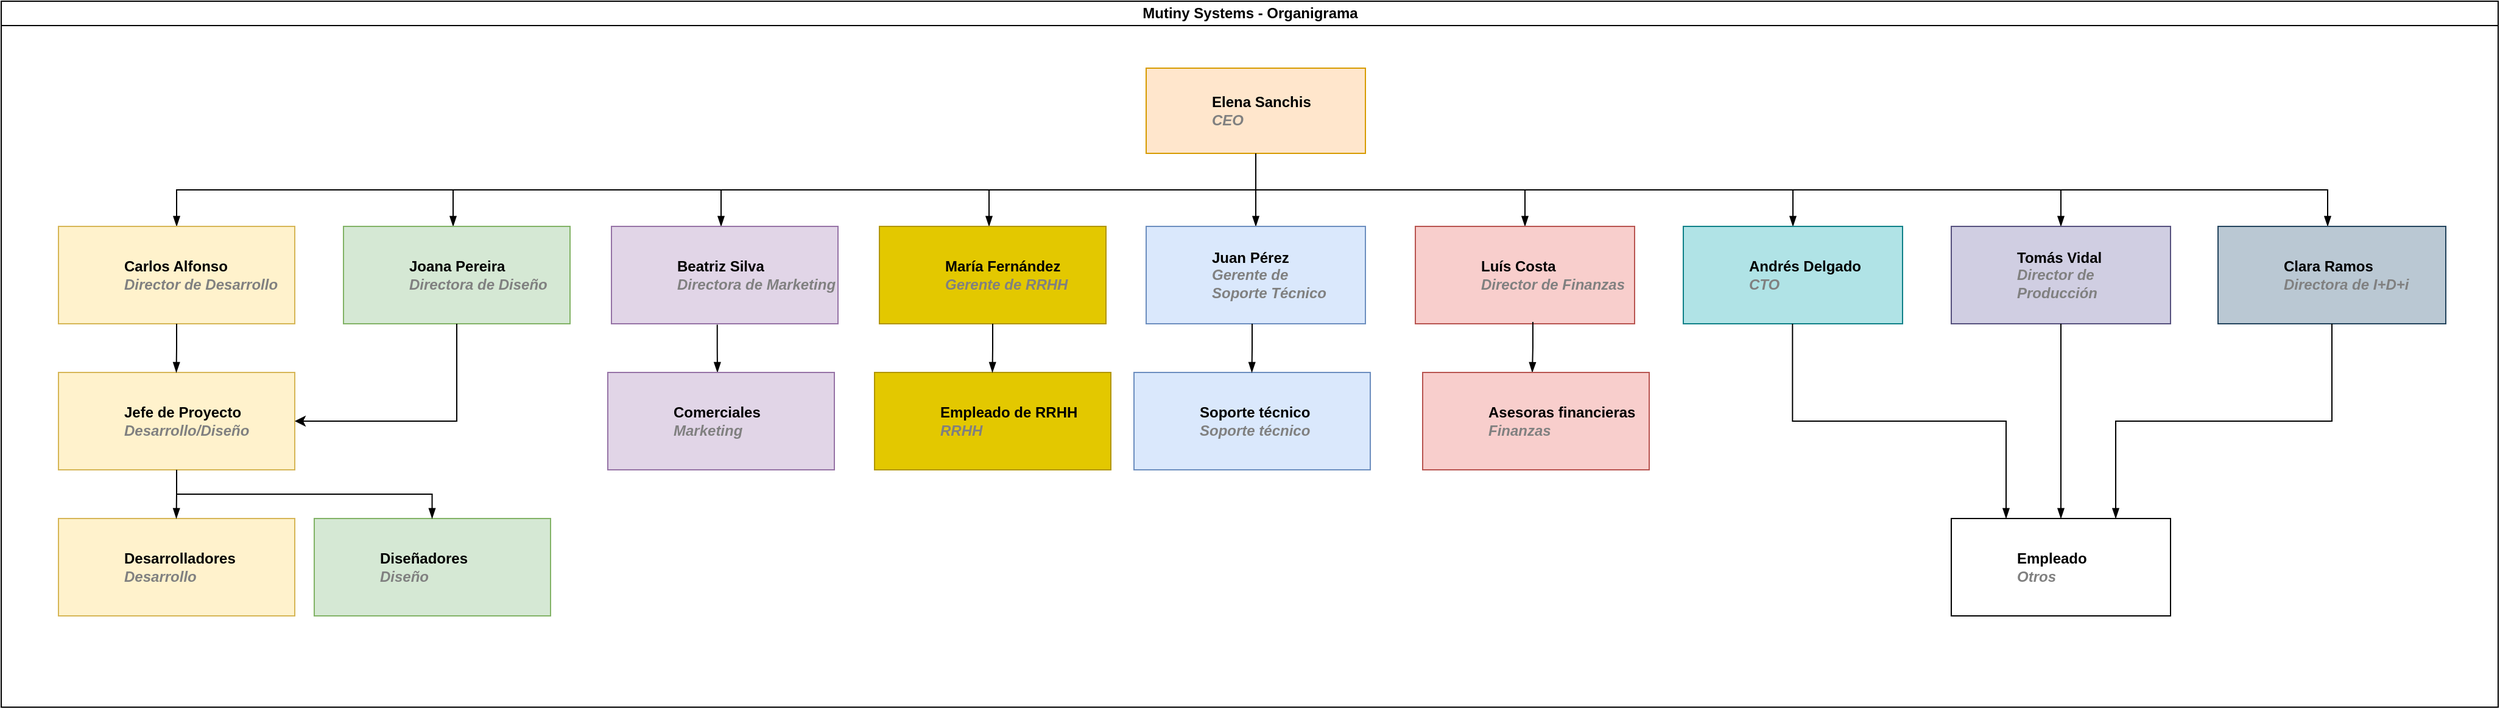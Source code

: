 <mxfile version="24.8.0">
  <diagram id="prtHgNgQTEPvFCAcTncT" name="Page-1">
    <mxGraphModel dx="3434" dy="1404" grid="1" gridSize="10" guides="1" tooltips="1" connect="1" arrows="1" fold="1" page="1" pageScale="1" pageWidth="827" pageHeight="1169" math="0" shadow="0">
      <root>
        <mxCell id="0" />
        <mxCell id="1" parent="0" />
        <mxCell id="dNxyNK7c78bLwvsdeMH5-11" value="Mutiny Systems - Organigrama" style="swimlane;html=1;startSize=20;horizontal=1;containerType=tree;glass=0;labelBackgroundColor=none;rounded=0;" parent="1" vertex="1">
          <mxGeometry x="-460" y="80" width="2050" height="580" as="geometry">
            <mxRectangle x="40" y="80" width="110" height="30" as="alternateBounds" />
          </mxGeometry>
        </mxCell>
        <UserObject label="Elena Sanchis&lt;br&gt;&lt;font color=&quot;#808080&quot;&gt;&lt;i&gt;CEO&lt;/i&gt;&lt;/font&gt;" name="Tessa Miller" position="CFO" location="Office 1" email="me@example.com" placeholders="1" link="https://www.draw.io" id="dNxyNK7c78bLwvsdeMH5-12">
          <mxCell style="label;image=https://cdn3.iconfinder.com/data/icons/user-avatars-1/512/users-3-128.png;whiteSpace=wrap;html=1;rounded=0;glass=0;treeMoving=1;treeFolding=1;labelBackgroundColor=none;fillColor=#ffe6cc;strokeColor=#d79b00;" parent="dNxyNK7c78bLwvsdeMH5-11" vertex="1">
            <mxGeometry x="940" y="55" width="180" height="70" as="geometry" />
          </mxCell>
        </UserObject>
        <mxCell id="dNxyNK7c78bLwvsdeMH5-13" value="" style="endArrow=blockThin;endFill=1;fontSize=11;edgeStyle=elbowEdgeStyle;elbow=vertical;rounded=0;labelBackgroundColor=none;fontColor=default;" parent="dNxyNK7c78bLwvsdeMH5-11" source="dNxyNK7c78bLwvsdeMH5-12" target="dNxyNK7c78bLwvsdeMH5-14" edge="1">
          <mxGeometry relative="1" as="geometry" />
        </mxCell>
        <UserObject label="Carlos Alfonso&lt;div&gt;&lt;font color=&quot;#808080&quot;&gt;&lt;i&gt;Director de Desarrollo&lt;/i&gt;&lt;/font&gt;&lt;br&gt;&lt;/div&gt;" name="Edward Morrison" position="Brand Manager" location="Office 2" email="me@example.com" placeholders="1" link="https://www.draw.io" id="dNxyNK7c78bLwvsdeMH5-14">
          <mxCell style="label;image=https://cdn3.iconfinder.com/data/icons/user-avatars-1/512/users-10-3-128.png;whiteSpace=wrap;html=1;rounded=0;glass=0;treeFolding=1;treeMoving=1;labelBackgroundColor=none;fillColor=#fff2cc;strokeColor=#d6b656;" parent="dNxyNK7c78bLwvsdeMH5-11" vertex="1">
            <mxGeometry x="47" y="185" width="194" height="80" as="geometry" />
          </mxCell>
        </UserObject>
        <mxCell id="dNxyNK7c78bLwvsdeMH5-15" value="" style="endArrow=blockThin;endFill=1;fontSize=11;edgeStyle=elbowEdgeStyle;elbow=vertical;rounded=0;labelBackgroundColor=none;fontColor=default;" parent="dNxyNK7c78bLwvsdeMH5-11" source="dNxyNK7c78bLwvsdeMH5-12" target="dNxyNK7c78bLwvsdeMH5-16" edge="1">
          <mxGeometry relative="1" as="geometry" />
        </mxCell>
        <UserObject label="Juan Pérez&lt;div&gt;&lt;font color=&quot;#808080&quot;&gt;&lt;i&gt;Gerente de&amp;nbsp;&lt;/i&gt;&lt;/font&gt;&lt;/div&gt;&lt;div&gt;&lt;font color=&quot;#808080&quot;&gt;&lt;i&gt;Soporte Técnico&lt;/i&gt;&lt;/font&gt;&lt;br&gt;&lt;/div&gt;" name="Evan Valet" position="HR Director" location="Office 4" email="me@example.com" placeholders="1" link="https://www.draw.io" id="dNxyNK7c78bLwvsdeMH5-16">
          <mxCell style="label;image=https://cdn3.iconfinder.com/data/icons/user-avatars-1/512/users-9-2-128.png;whiteSpace=wrap;html=1;rounded=0;glass=0;treeFolding=1;treeMoving=1;labelBackgroundColor=none;fillColor=#dae8fc;strokeColor=#6c8ebf;" parent="dNxyNK7c78bLwvsdeMH5-11" vertex="1">
            <mxGeometry x="940" y="185" width="180" height="80" as="geometry" />
          </mxCell>
        </UserObject>
        <mxCell id="dNxyNK7c78bLwvsdeMH5-17" value="" style="endArrow=blockThin;endFill=1;fontSize=11;edgeStyle=elbowEdgeStyle;elbow=vertical;rounded=0;labelBackgroundColor=none;fontColor=default;" parent="dNxyNK7c78bLwvsdeMH5-11" source="dNxyNK7c78bLwvsdeMH5-12" target="dNxyNK7c78bLwvsdeMH5-18" edge="1">
          <mxGeometry relative="1" as="geometry" />
        </mxCell>
        <UserObject label="%name%&lt;br&gt;&lt;i style=&quot;color: gray&quot;&gt;%position%&lt;/i&gt;&lt;br&gt;&lt;a href=&quot;mailto:%email%&quot;&gt;Email&lt;/a&gt;" name="Alison Donovan" position="System Admin" location="Office 3" email="me@example.com" placeholders="1" link="https://www.draw.io" id="dNxyNK7c78bLwvsdeMH5-18">
          <mxCell style="label;image=https://cdn3.iconfinder.com/data/icons/user-avatars-1/512/users-2-128.png;whiteSpace=wrap;html=1;rounded=0;glass=0;labelBackgroundColor=none;" parent="dNxyNK7c78bLwvsdeMH5-11" vertex="1">
            <mxGeometry x="1820" y="185" width="180" height="80" as="geometry" />
          </mxCell>
        </UserObject>
        <mxCell id="T0OU9hSGY2hTBpNF0slO-12" value="" style="endArrow=blockThin;endFill=1;fontSize=11;edgeStyle=elbowEdgeStyle;elbow=vertical;rounded=0;labelBackgroundColor=none;fontColor=default;" parent="dNxyNK7c78bLwvsdeMH5-11" target="T0OU9hSGY2hTBpNF0slO-13" edge="1">
          <mxGeometry relative="1" as="geometry">
            <mxPoint x="371" y="155" as="sourcePoint" />
          </mxGeometry>
        </mxCell>
        <UserObject label="Joana Pereira&lt;div&gt;&lt;i style=&quot;color: gray&quot;&gt;Directora de Diseño&lt;/i&gt;&lt;br&gt;&lt;a href=&quot;mailto:me@example.com&quot;&gt;Email&lt;/a&gt;&lt;/div&gt;" name="Evan Valet" position="HR Director" location="Office 4" email="me@example.com" placeholders="1" link="https://www.draw.io" id="T0OU9hSGY2hTBpNF0slO-13">
          <mxCell style="label;image=https://cdn3.iconfinder.com/data/icons/user-avatars-1/512/users-9-2-128.png;whiteSpace=wrap;html=1;rounded=0;glass=0;treeFolding=1;treeMoving=1;labelBackgroundColor=none;" parent="dNxyNK7c78bLwvsdeMH5-11" vertex="1">
            <mxGeometry x="281" y="185" width="180" height="80" as="geometry" />
          </mxCell>
        </UserObject>
        <mxCell id="T0OU9hSGY2hTBpNF0slO-14" value="" style="endArrow=blockThin;endFill=1;fontSize=11;edgeStyle=elbowEdgeStyle;elbow=vertical;rounded=0;labelBackgroundColor=none;fontColor=default;" parent="dNxyNK7c78bLwvsdeMH5-11" target="T0OU9hSGY2hTBpNF0slO-15" edge="1">
          <mxGeometry relative="1" as="geometry">
            <mxPoint x="591" y="155" as="sourcePoint" />
          </mxGeometry>
        </mxCell>
        <UserObject label="Evan Valet&lt;br&gt;&lt;i style=&quot;color: gray&quot;&gt;HR Director&lt;/i&gt;&lt;br&gt;&lt;a href=&quot;mailto:me@example.com&quot;&gt;Email&lt;/a&gt;" name="Evan Valet" position="HR Director" location="Office 4" email="me@example.com" placeholders="1" link="https://www.draw.io" id="T0OU9hSGY2hTBpNF0slO-15">
          <mxCell style="label;image=https://cdn3.iconfinder.com/data/icons/user-avatars-1/512/users-9-2-128.png;whiteSpace=wrap;html=1;rounded=0;glass=0;treeFolding=1;treeMoving=1;labelBackgroundColor=none;" parent="dNxyNK7c78bLwvsdeMH5-11" vertex="1">
            <mxGeometry x="501" y="185" width="180" height="80" as="geometry" />
          </mxCell>
        </UserObject>
        <mxCell id="T0OU9hSGY2hTBpNF0slO-16" value="" style="endArrow=blockThin;endFill=1;fontSize=11;edgeStyle=elbowEdgeStyle;elbow=vertical;rounded=0;labelBackgroundColor=none;fontColor=default;" parent="dNxyNK7c78bLwvsdeMH5-11" target="T0OU9hSGY2hTBpNF0slO-17" edge="1">
          <mxGeometry relative="1" as="geometry">
            <mxPoint x="811" y="155" as="sourcePoint" />
          </mxGeometry>
        </mxCell>
        <UserObject label="Evan Valet&lt;br&gt;&lt;i style=&quot;color: gray&quot;&gt;HR Director&lt;/i&gt;&lt;br&gt;&lt;a href=&quot;mailto:me@example.com&quot;&gt;Email&lt;/a&gt;" name="Evan Valet" position="HR Director" location="Office 4" email="me@example.com" placeholders="1" link="https://www.draw.io" id="T0OU9hSGY2hTBpNF0slO-17">
          <mxCell style="label;image=https://cdn3.iconfinder.com/data/icons/user-avatars-1/512/users-9-2-128.png;whiteSpace=wrap;html=1;rounded=0;glass=0;treeFolding=1;treeMoving=1;labelBackgroundColor=none;" parent="dNxyNK7c78bLwvsdeMH5-11" vertex="1">
            <mxGeometry x="721" y="185" width="180" height="80" as="geometry" />
          </mxCell>
        </UserObject>
        <mxCell id="T0OU9hSGY2hTBpNF0slO-18" value="" style="endArrow=blockThin;endFill=1;fontSize=11;edgeStyle=elbowEdgeStyle;elbow=vertical;rounded=0;labelBackgroundColor=none;fontColor=default;" parent="dNxyNK7c78bLwvsdeMH5-11" target="T0OU9hSGY2hTBpNF0slO-19" edge="1">
          <mxGeometry relative="1" as="geometry">
            <mxPoint x="1251" y="155" as="sourcePoint" />
          </mxGeometry>
        </mxCell>
        <UserObject label="Luís Costa&lt;br&gt;&lt;font color=&quot;#808080&quot;&gt;&lt;i&gt;Director de Finanzas&lt;/i&gt;&lt;/font&gt;" name="Evan Valet" position="HR Director" location="Office 4" email="me@example.com" placeholders="1" link="https://www.draw.io" id="T0OU9hSGY2hTBpNF0slO-19">
          <mxCell style="label;image=https://cdn3.iconfinder.com/data/icons/user-avatars-1/512/users-9-2-128.png;whiteSpace=wrap;html=1;rounded=0;glass=0;treeFolding=1;treeMoving=1;labelBackgroundColor=none;fillColor=#f8cecc;strokeColor=#b85450;" parent="dNxyNK7c78bLwvsdeMH5-11" vertex="1">
            <mxGeometry x="1161" y="185" width="180" height="80" as="geometry" />
          </mxCell>
        </UserObject>
        <mxCell id="T0OU9hSGY2hTBpNF0slO-21" value="" style="endArrow=blockThin;endFill=1;fontSize=11;edgeStyle=elbowEdgeStyle;elbow=vertical;rounded=0;labelBackgroundColor=none;fontColor=default;" parent="dNxyNK7c78bLwvsdeMH5-11" target="T0OU9hSGY2hTBpNF0slO-22" edge="1">
          <mxGeometry relative="1" as="geometry">
            <mxPoint x="1471" y="155" as="sourcePoint" />
          </mxGeometry>
        </mxCell>
        <UserObject label="Andrés Delgado&lt;div&gt;&lt;font color=&quot;#808080&quot;&gt;&lt;i&gt;CTO&lt;/i&gt;&lt;/font&gt;&lt;br&gt;&lt;/div&gt;" name="Evan Valet" position="HR Director" location="Office 4" email="me@example.com" placeholders="1" link="https://www.draw.io" id="T0OU9hSGY2hTBpNF0slO-22">
          <mxCell style="label;image=https://cdn3.iconfinder.com/data/icons/user-avatars-1/512/users-9-2-128.png;whiteSpace=wrap;html=1;rounded=0;glass=0;treeFolding=1;treeMoving=1;labelBackgroundColor=none;fillColor=#b0e3e6;strokeColor=#0e8088;" parent="dNxyNK7c78bLwvsdeMH5-11" vertex="1">
            <mxGeometry x="1381" y="185" width="180" height="80" as="geometry" />
          </mxCell>
        </UserObject>
        <mxCell id="T0OU9hSGY2hTBpNF0slO-23" value="" style="endArrow=blockThin;endFill=1;fontSize=11;edgeStyle=elbowEdgeStyle;elbow=vertical;rounded=0;labelBackgroundColor=none;fontColor=default;" parent="dNxyNK7c78bLwvsdeMH5-11" target="T0OU9hSGY2hTBpNF0slO-24" edge="1">
          <mxGeometry relative="1" as="geometry">
            <mxPoint x="1691" y="155" as="sourcePoint" />
          </mxGeometry>
        </mxCell>
        <UserObject label="Tomás Vidal&lt;br&gt;&lt;font color=&quot;#808080&quot;&gt;&lt;i&gt;Director de Producción&lt;/i&gt;&lt;/font&gt;" name="Evan Valet" position="HR Director" location="Office 4" email="me@example.com" placeholders="1" link="https://www.draw.io" id="T0OU9hSGY2hTBpNF0slO-24">
          <mxCell style="label;image=https://cdn3.iconfinder.com/data/icons/user-avatars-1/512/users-9-2-128.png;whiteSpace=wrap;html=1;rounded=0;glass=0;treeFolding=1;treeMoving=1;labelBackgroundColor=none;fillColor=#d0cee2;strokeColor=#56517e;" parent="dNxyNK7c78bLwvsdeMH5-11" vertex="1">
            <mxGeometry x="1601" y="185" width="180" height="80" as="geometry" />
          </mxCell>
        </UserObject>
        <UserObject label="Joana Pereira&lt;br&gt;&lt;font color=&quot;#808080&quot;&gt;&lt;i&gt;Directora de&amp;nbsp;&lt;/i&gt;&lt;/font&gt;&lt;i style=&quot;color: rgb(128, 128, 128); background-color: initial;&quot;&gt;Diseño&lt;/i&gt;" name="Tessa Miller" position="CFO" location="Office 1" email="me@example.com" placeholders="1" link="https://www.draw.io" id="T0OU9hSGY2hTBpNF0slO-28">
          <mxCell style="label;image=https://cdn3.iconfinder.com/data/icons/user-avatars-1/512/users-3-128.png;whiteSpace=wrap;html=1;rounded=0;glass=0;treeMoving=1;treeFolding=1;labelBackgroundColor=none;fillColor=#d5e8d4;strokeColor=#82b366;" parent="dNxyNK7c78bLwvsdeMH5-11" vertex="1">
            <mxGeometry x="281" y="185" width="186" height="80" as="geometry" />
          </mxCell>
        </UserObject>
        <UserObject label="Beatriz Silva&lt;br&gt;&lt;font color=&quot;#808080&quot;&gt;&lt;i&gt;Directora de Marketing&lt;/i&gt;&lt;/font&gt;" name="Tessa Miller" position="CFO" location="Office 1" email="me@example.com" placeholders="1" link="https://www.draw.io" id="T0OU9hSGY2hTBpNF0slO-29">
          <mxCell style="label;image=https://cdn3.iconfinder.com/data/icons/user-avatars-1/512/users-3-128.png;whiteSpace=wrap;html=1;rounded=0;glass=0;treeMoving=1;treeFolding=1;labelBackgroundColor=none;fillColor=#e1d5e7;strokeColor=#9673a6;" parent="dNxyNK7c78bLwvsdeMH5-11" vertex="1">
            <mxGeometry x="501" y="185" width="186" height="80" as="geometry" />
          </mxCell>
        </UserObject>
        <UserObject label="María Fernández&lt;br&gt;&lt;font color=&quot;#808080&quot;&gt;&lt;i&gt;Gerente de RRHH&lt;/i&gt;&lt;/font&gt;" name="Tessa Miller" position="CFO" location="Office 1" email="me@example.com" placeholders="1" link="https://www.draw.io" id="T0OU9hSGY2hTBpNF0slO-30">
          <mxCell style="label;image=https://cdn3.iconfinder.com/data/icons/user-avatars-1/512/users-3-128.png;whiteSpace=wrap;html=1;rounded=0;glass=0;treeMoving=1;treeFolding=1;labelBackgroundColor=none;fillColor=#e3c800;strokeColor=#B09500;fontColor=#000000;" parent="dNxyNK7c78bLwvsdeMH5-11" vertex="1">
            <mxGeometry x="721" y="185" width="186" height="80" as="geometry" />
          </mxCell>
        </UserObject>
        <UserObject label="Clara Ramos&lt;div&gt;&lt;font color=&quot;#808080&quot;&gt;&lt;i&gt;Directora de I+D+i&lt;/i&gt;&lt;/font&gt;&lt;/div&gt;" name="Tessa Miller" position="CFO" location="Office 1" email="me@example.com" placeholders="1" link="https://www.draw.io" id="T0OU9hSGY2hTBpNF0slO-31">
          <mxCell style="label;image=https://cdn3.iconfinder.com/data/icons/user-avatars-1/512/users-3-128.png;whiteSpace=wrap;html=1;rounded=0;glass=0;treeMoving=1;treeFolding=1;labelBackgroundColor=none;fillColor=#bac8d3;strokeColor=#23445d;" parent="dNxyNK7c78bLwvsdeMH5-11" vertex="1">
            <mxGeometry x="1820" y="185" width="187" height="80" as="geometry" />
          </mxCell>
        </UserObject>
        <UserObject label="&lt;div&gt;Jefe de Proyecto&lt;/div&gt;&lt;div&gt;&lt;font color=&quot;#808080&quot;&gt;&lt;i&gt;Desarrollo/Diseño&lt;/i&gt;&lt;/font&gt;&lt;/div&gt;" name="Edward Morrison" position="Brand Manager" location="Office 2" email="me@example.com" placeholders="1" link="https://www.draw.io" id="T0OU9hSGY2hTBpNF0slO-32">
          <mxCell style="label;image=https://cdn3.iconfinder.com/data/icons/user-avatars-1/512/users-4-128.png;whiteSpace=wrap;html=1;rounded=0;glass=0;treeFolding=1;treeMoving=1;labelBackgroundColor=none;fillColor=#fff2cc;strokeColor=#d6b656;" parent="dNxyNK7c78bLwvsdeMH5-11" vertex="1">
            <mxGeometry x="47" y="305" width="194" height="80" as="geometry" />
          </mxCell>
        </UserObject>
        <UserObject label="Desarrolladores&lt;div&gt;&lt;i style=&quot;color: rgb(128, 128, 128); background-color: initial;&quot;&gt;Desarrollo&lt;/i&gt;&lt;/div&gt;" name="Edward Morrison" position="Brand Manager" location="Office 2" email="me@example.com" placeholders="1" link="https://www.draw.io" id="T0OU9hSGY2hTBpNF0slO-33">
          <mxCell style="label;image=https://cdn3.iconfinder.com/data/icons/user-avatars-1/512/users-10-3-128.png;whiteSpace=wrap;html=1;rounded=0;glass=0;treeFolding=1;treeMoving=1;labelBackgroundColor=none;fillColor=#fff2cc;strokeColor=#d6b656;" parent="dNxyNK7c78bLwvsdeMH5-11" vertex="1">
            <mxGeometry x="47" y="425" width="194" height="80" as="geometry" />
          </mxCell>
        </UserObject>
        <mxCell id="T0OU9hSGY2hTBpNF0slO-34" value="" style="endArrow=blockThin;endFill=1;fontSize=11;edgeStyle=elbowEdgeStyle;elbow=vertical;rounded=0;labelBackgroundColor=none;fontColor=default;exitX=0.5;exitY=1;exitDx=0;exitDy=0;" parent="dNxyNK7c78bLwvsdeMH5-11" source="dNxyNK7c78bLwvsdeMH5-14" edge="1">
          <mxGeometry relative="1" as="geometry">
            <mxPoint x="143.76" y="275" as="sourcePoint" />
            <mxPoint x="143.76" y="305" as="targetPoint" />
          </mxGeometry>
        </mxCell>
        <mxCell id="T0OU9hSGY2hTBpNF0slO-35" value="" style="endArrow=blockThin;endFill=1;fontSize=11;edgeStyle=elbowEdgeStyle;elbow=vertical;rounded=0;labelBackgroundColor=none;fontColor=default;exitX=0.5;exitY=1;exitDx=0;exitDy=0;" parent="dNxyNK7c78bLwvsdeMH5-11" edge="1">
          <mxGeometry relative="1" as="geometry">
            <mxPoint x="144" y="385" as="sourcePoint" />
            <mxPoint x="143.76" y="425" as="targetPoint" />
          </mxGeometry>
        </mxCell>
        <UserObject label="Empleado de RRHH&lt;div&gt;&lt;font color=&quot;#808080&quot;&gt;&lt;i&gt;RRHH&lt;/i&gt;&lt;/font&gt;&lt;/div&gt;" name="Edward Morrison" position="Brand Manager" location="Office 2" email="me@example.com" placeholders="1" link="https://www.draw.io" id="OrQCqj91jotXMx3GbjZq-1">
          <mxCell style="label;image=https://cdn3.iconfinder.com/data/icons/user-avatars-1/512/users-1-128.png;whiteSpace=wrap;html=1;rounded=0;glass=0;treeFolding=1;treeMoving=1;labelBackgroundColor=none;fillColor=#e3c800;fontColor=#000000;strokeColor=#B09500;" vertex="1" parent="dNxyNK7c78bLwvsdeMH5-11">
            <mxGeometry x="717" y="305" width="194" height="80" as="geometry" />
          </mxCell>
        </UserObject>
        <mxCell id="OrQCqj91jotXMx3GbjZq-2" value="" style="endArrow=blockThin;endFill=1;fontSize=11;edgeStyle=elbowEdgeStyle;elbow=vertical;rounded=0;labelBackgroundColor=none;fontColor=default;exitX=0.5;exitY=1;exitDx=0;exitDy=0;" edge="1" parent="dNxyNK7c78bLwvsdeMH5-11">
          <mxGeometry relative="1" as="geometry">
            <mxPoint x="814" y="265" as="sourcePoint" />
            <mxPoint x="813.76" y="305" as="targetPoint" />
          </mxGeometry>
        </mxCell>
        <UserObject label="Soporte técnico&lt;div&gt;&lt;font color=&quot;#808080&quot;&gt;&lt;i&gt;Soporte técnico&lt;/i&gt;&lt;/font&gt;&lt;/div&gt;" name="Edward Morrison" position="Brand Manager" location="Office 2" email="me@example.com" placeholders="1" link="https://www.draw.io" id="OrQCqj91jotXMx3GbjZq-3">
          <mxCell style="label;image=https://cdn3.iconfinder.com/data/icons/user-avatars-1/512/users-1-128.png;whiteSpace=wrap;html=1;rounded=0;glass=0;treeFolding=1;treeMoving=1;labelBackgroundColor=none;fillColor=#dae8fc;strokeColor=#6c8ebf;" vertex="1" parent="dNxyNK7c78bLwvsdeMH5-11">
            <mxGeometry x="930" y="305" width="194" height="80" as="geometry" />
          </mxCell>
        </UserObject>
        <mxCell id="OrQCqj91jotXMx3GbjZq-4" value="" style="endArrow=blockThin;endFill=1;fontSize=11;edgeStyle=elbowEdgeStyle;elbow=vertical;rounded=0;labelBackgroundColor=none;fontColor=default;exitX=0.5;exitY=1;exitDx=0;exitDy=0;" edge="1" parent="dNxyNK7c78bLwvsdeMH5-11">
          <mxGeometry relative="1" as="geometry">
            <mxPoint x="1027" y="265" as="sourcePoint" />
            <mxPoint x="1026.76" y="305" as="targetPoint" />
          </mxGeometry>
        </mxCell>
        <mxCell id="OrQCqj91jotXMx3GbjZq-5" value="" style="endArrow=blockThin;endFill=1;fontSize=11;edgeStyle=elbowEdgeStyle;elbow=vertical;rounded=0;labelBackgroundColor=none;fontColor=default;exitX=0.536;exitY=0.982;exitDx=0;exitDy=0;exitPerimeter=0;" edge="1" parent="dNxyNK7c78bLwvsdeMH5-11" source="T0OU9hSGY2hTBpNF0slO-19">
          <mxGeometry relative="1" as="geometry">
            <mxPoint x="1257" y="275" as="sourcePoint" />
            <mxPoint x="1257" y="305" as="targetPoint" />
          </mxGeometry>
        </mxCell>
        <UserObject label="Asesoras financieras&lt;br&gt;&lt;font color=&quot;#808080&quot;&gt;&lt;i&gt;Finanzas&lt;/i&gt;&lt;/font&gt;" name="Tessa Miller" position="CFO" location="Office 1" email="me@example.com" placeholders="1" link="https://www.draw.io" id="OrQCqj91jotXMx3GbjZq-6">
          <mxCell style="label;image=https://cdn3.iconfinder.com/data/icons/user-avatars-1/512/users-3-128.png;whiteSpace=wrap;html=1;rounded=0;glass=0;treeMoving=1;treeFolding=1;labelBackgroundColor=none;fillColor=#f8cecc;strokeColor=#b85450;" vertex="1" parent="dNxyNK7c78bLwvsdeMH5-11">
            <mxGeometry x="1167" y="305" width="186" height="80" as="geometry" />
          </mxCell>
        </UserObject>
        <mxCell id="OrQCqj91jotXMx3GbjZq-7" value="" style="endArrow=classic;html=1;rounded=0;entryX=1;entryY=0.5;entryDx=0;entryDy=0;exitX=0.5;exitY=1;exitDx=0;exitDy=0;" edge="1" parent="dNxyNK7c78bLwvsdeMH5-11" source="T0OU9hSGY2hTBpNF0slO-28" target="T0OU9hSGY2hTBpNF0slO-32">
          <mxGeometry width="50" height="50" relative="1" as="geometry">
            <mxPoint x="349" y="355" as="sourcePoint" />
            <mxPoint x="399" y="305" as="targetPoint" />
            <Array as="points">
              <mxPoint x="374" y="345" />
            </Array>
          </mxGeometry>
        </mxCell>
        <UserObject label="Diseñadores&lt;div&gt;&lt;font color=&quot;#808080&quot;&gt;&lt;i&gt;Diseño&lt;/i&gt;&lt;/font&gt;&lt;/div&gt;" name="Edward Morrison" position="Brand Manager" location="Office 2" email="me@example.com" placeholders="1" link="https://www.draw.io" id="OrQCqj91jotXMx3GbjZq-8">
          <mxCell style="label;image=https://cdn3.iconfinder.com/data/icons/user-avatars-1/512/users-1-128.png;whiteSpace=wrap;html=1;rounded=0;glass=0;treeFolding=1;treeMoving=1;labelBackgroundColor=none;fillColor=#d5e8d4;strokeColor=#82b366;" vertex="1" parent="dNxyNK7c78bLwvsdeMH5-11">
            <mxGeometry x="257" y="425" width="194" height="80" as="geometry" />
          </mxCell>
        </UserObject>
        <mxCell id="OrQCqj91jotXMx3GbjZq-9" value="" style="endArrow=blockThin;endFill=1;fontSize=11;edgeStyle=elbowEdgeStyle;elbow=vertical;rounded=0;labelBackgroundColor=none;fontColor=default;exitX=0.5;exitY=1;exitDx=0;exitDy=0;" edge="1" parent="dNxyNK7c78bLwvsdeMH5-11" source="T0OU9hSGY2hTBpNF0slO-32">
          <mxGeometry relative="1" as="geometry">
            <mxPoint x="354" y="385" as="sourcePoint" />
            <mxPoint x="353.76" y="425" as="targetPoint" />
          </mxGeometry>
        </mxCell>
        <mxCell id="OrQCqj91jotXMx3GbjZq-10" value="" style="endArrow=blockThin;endFill=1;fontSize=11;edgeStyle=elbowEdgeStyle;elbow=vertical;rounded=0;labelBackgroundColor=none;fontColor=default;exitX=0.467;exitY=1.009;exitDx=0;exitDy=0;exitPerimeter=0;" edge="1" parent="dNxyNK7c78bLwvsdeMH5-11" source="T0OU9hSGY2hTBpNF0slO-29">
          <mxGeometry relative="1" as="geometry">
            <mxPoint x="588" y="275" as="sourcePoint" />
            <mxPoint x="588" y="305" as="targetPoint" />
          </mxGeometry>
        </mxCell>
        <UserObject label="Comerciales&lt;br&gt;&lt;font color=&quot;#808080&quot;&gt;&lt;i&gt;Marketing&lt;/i&gt;&lt;/font&gt;" name="Tessa Miller" position="CFO" location="Office 1" email="me@example.com" placeholders="1" link="https://www.draw.io" id="OrQCqj91jotXMx3GbjZq-11">
          <mxCell style="label;image=https://cdn3.iconfinder.com/data/icons/user-avatars-1/512/users-3-128.png;whiteSpace=wrap;html=1;rounded=0;glass=0;treeMoving=1;treeFolding=1;labelBackgroundColor=none;fillColor=#e1d5e7;strokeColor=#9673a6;" vertex="1" parent="dNxyNK7c78bLwvsdeMH5-11">
            <mxGeometry x="498" y="305" width="186" height="80" as="geometry" />
          </mxCell>
        </UserObject>
        <mxCell id="OrQCqj91jotXMx3GbjZq-12" value="" style="endArrow=blockThin;endFill=1;fontSize=11;edgeStyle=elbowEdgeStyle;elbow=vertical;rounded=0;labelBackgroundColor=none;fontColor=default;exitX=0.5;exitY=1;exitDx=0;exitDy=0;" edge="1" parent="dNxyNK7c78bLwvsdeMH5-11" target="OrQCqj91jotXMx3GbjZq-13" source="T0OU9hSGY2hTBpNF0slO-24">
          <mxGeometry relative="1" as="geometry">
            <mxPoint x="1677" y="345" as="sourcePoint" />
          </mxGeometry>
        </mxCell>
        <UserObject label="Empleado&lt;div&gt;&lt;font color=&quot;#808080&quot;&gt;&lt;i&gt;Otros&lt;/i&gt;&lt;/font&gt;&lt;/div&gt;" name="Evan Valet" position="HR Director" location="Office 4" email="me@example.com" placeholders="1" link="https://www.draw.io" id="OrQCqj91jotXMx3GbjZq-13">
          <mxCell style="label;image=https://cdn3.iconfinder.com/data/icons/user-avatars-1/512/users-9-2-128.png;whiteSpace=wrap;html=1;rounded=0;glass=0;treeFolding=1;treeMoving=1;labelBackgroundColor=none;" vertex="1" parent="dNxyNK7c78bLwvsdeMH5-11">
            <mxGeometry x="1601" y="425" width="180" height="80" as="geometry" />
          </mxCell>
        </UserObject>
        <mxCell id="OrQCqj91jotXMx3GbjZq-15" value="" style="endArrow=blockThin;endFill=1;fontSize=11;edgeStyle=elbowEdgeStyle;elbow=vertical;rounded=0;labelBackgroundColor=none;fontColor=default;exitX=0.5;exitY=1;exitDx=0;exitDy=0;entryX=0.25;entryY=0;entryDx=0;entryDy=0;" edge="1" parent="dNxyNK7c78bLwvsdeMH5-11" target="OrQCqj91jotXMx3GbjZq-13">
          <mxGeometry relative="1" as="geometry">
            <mxPoint x="1470.66" y="265" as="sourcePoint" />
            <mxPoint x="1470.66" y="375" as="targetPoint" />
          </mxGeometry>
        </mxCell>
        <mxCell id="OrQCqj91jotXMx3GbjZq-16" value="" style="endArrow=blockThin;endFill=1;fontSize=11;edgeStyle=elbowEdgeStyle;elbow=vertical;rounded=0;labelBackgroundColor=none;fontColor=default;exitX=0.5;exitY=1;exitDx=0;exitDy=0;entryX=0.75;entryY=0;entryDx=0;entryDy=0;" edge="1" parent="dNxyNK7c78bLwvsdeMH5-11" source="T0OU9hSGY2hTBpNF0slO-31" target="OrQCqj91jotXMx3GbjZq-13">
          <mxGeometry relative="1" as="geometry">
            <mxPoint x="1737.0" y="285" as="sourcePoint" />
            <mxPoint x="1912.34" y="395" as="targetPoint" />
          </mxGeometry>
        </mxCell>
      </root>
    </mxGraphModel>
  </diagram>
</mxfile>
